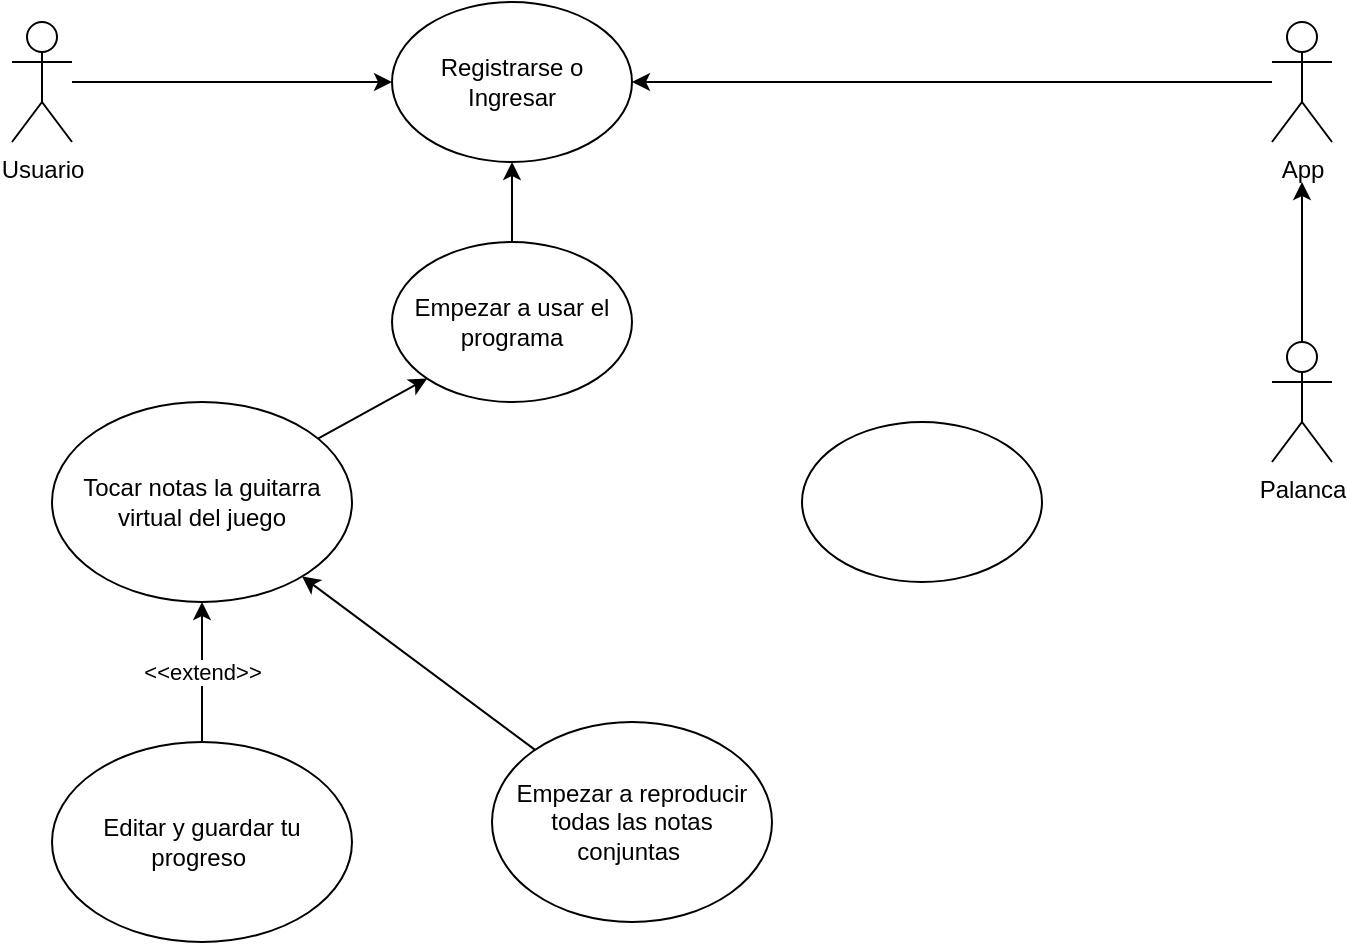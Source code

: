 <mxfile>
    <diagram id="LzpDFZy26f_fby7HQ9bD" name="Page-1">
        <mxGraphModel dx="1432" dy="787" grid="1" gridSize="10" guides="1" tooltips="1" connect="1" arrows="1" fold="1" page="1" pageScale="1" pageWidth="850" pageHeight="1100" math="0" shadow="0">
            <root>
                <mxCell id="0"/>
                <mxCell id="1" parent="0"/>
                <mxCell id="7" style="edgeStyle=none;html=1;entryX=0;entryY=0.5;entryDx=0;entryDy=0;" edge="1" parent="1" target="6">
                    <mxGeometry relative="1" as="geometry">
                        <mxPoint x="60" y="160" as="sourcePoint"/>
                    </mxGeometry>
                </mxCell>
                <mxCell id="2" value="Usuario" style="shape=umlActor;verticalLabelPosition=bottom;verticalAlign=top;html=1;" vertex="1" parent="1">
                    <mxGeometry x="30" y="130" width="30" height="60" as="geometry"/>
                </mxCell>
                <mxCell id="8" style="edgeStyle=none;html=1;entryX=1;entryY=0.5;entryDx=0;entryDy=0;" edge="1" parent="1" source="3" target="6">
                    <mxGeometry relative="1" as="geometry"/>
                </mxCell>
                <mxCell id="3" value="App" style="shape=umlActor;verticalLabelPosition=bottom;verticalAlign=top;html=1;" vertex="1" parent="1">
                    <mxGeometry x="660" y="130" width="30" height="60" as="geometry"/>
                </mxCell>
                <mxCell id="20" style="edgeStyle=none;html=1;" edge="1" parent="1" source="4">
                    <mxGeometry relative="1" as="geometry">
                        <mxPoint x="675" y="210" as="targetPoint"/>
                    </mxGeometry>
                </mxCell>
                <mxCell id="4" value="Palanca" style="shape=umlActor;verticalLabelPosition=bottom;verticalAlign=top;html=1;" vertex="1" parent="1">
                    <mxGeometry x="660" y="290" width="30" height="60" as="geometry"/>
                </mxCell>
                <mxCell id="6" value="Registrarse o Ingresar" style="ellipse;whiteSpace=wrap;html=1;" vertex="1" parent="1">
                    <mxGeometry x="220" y="120" width="120" height="80" as="geometry"/>
                </mxCell>
                <mxCell id="12" style="edgeStyle=none;html=1;entryX=0.5;entryY=1;entryDx=0;entryDy=0;" edge="1" parent="1" source="9" target="6">
                    <mxGeometry relative="1" as="geometry"/>
                </mxCell>
                <mxCell id="9" value="Empezar a usar el programa" style="ellipse;whiteSpace=wrap;html=1;" vertex="1" parent="1">
                    <mxGeometry x="220" y="240" width="120" height="80" as="geometry"/>
                </mxCell>
                <mxCell id="14" style="edgeStyle=none;html=1;entryX=0;entryY=1;entryDx=0;entryDy=0;" edge="1" parent="1" source="13" target="9">
                    <mxGeometry relative="1" as="geometry"/>
                </mxCell>
                <mxCell id="13" value="Tocar notas la guitarra virtual del juego" style="ellipse;whiteSpace=wrap;html=1;" vertex="1" parent="1">
                    <mxGeometry x="50" y="320" width="150" height="100" as="geometry"/>
                </mxCell>
                <mxCell id="18" value="&amp;lt;&amp;lt;extend&amp;gt;&amp;gt;" style="edgeStyle=none;html=1;entryX=0.5;entryY=1;entryDx=0;entryDy=0;" edge="1" parent="1" source="15" target="13">
                    <mxGeometry relative="1" as="geometry"/>
                </mxCell>
                <mxCell id="15" value="Editar y guardar tu progreso&amp;nbsp;" style="ellipse;whiteSpace=wrap;html=1;" vertex="1" parent="1">
                    <mxGeometry x="50" y="490" width="150" height="100" as="geometry"/>
                </mxCell>
                <mxCell id="23" style="edgeStyle=none;html=1;" edge="1" parent="1" source="16" target="13">
                    <mxGeometry relative="1" as="geometry"/>
                </mxCell>
                <mxCell id="16" value="Empezar a reproducir todas las notas conjuntas&amp;nbsp;" style="ellipse;whiteSpace=wrap;html=1;" vertex="1" parent="1">
                    <mxGeometry x="270" y="480" width="140" height="100" as="geometry"/>
                </mxCell>
                <mxCell id="21" value="" style="ellipse;whiteSpace=wrap;html=1;" vertex="1" parent="1">
                    <mxGeometry x="425" y="330" width="120" height="80" as="geometry"/>
                </mxCell>
            </root>
        </mxGraphModel>
    </diagram>
</mxfile>